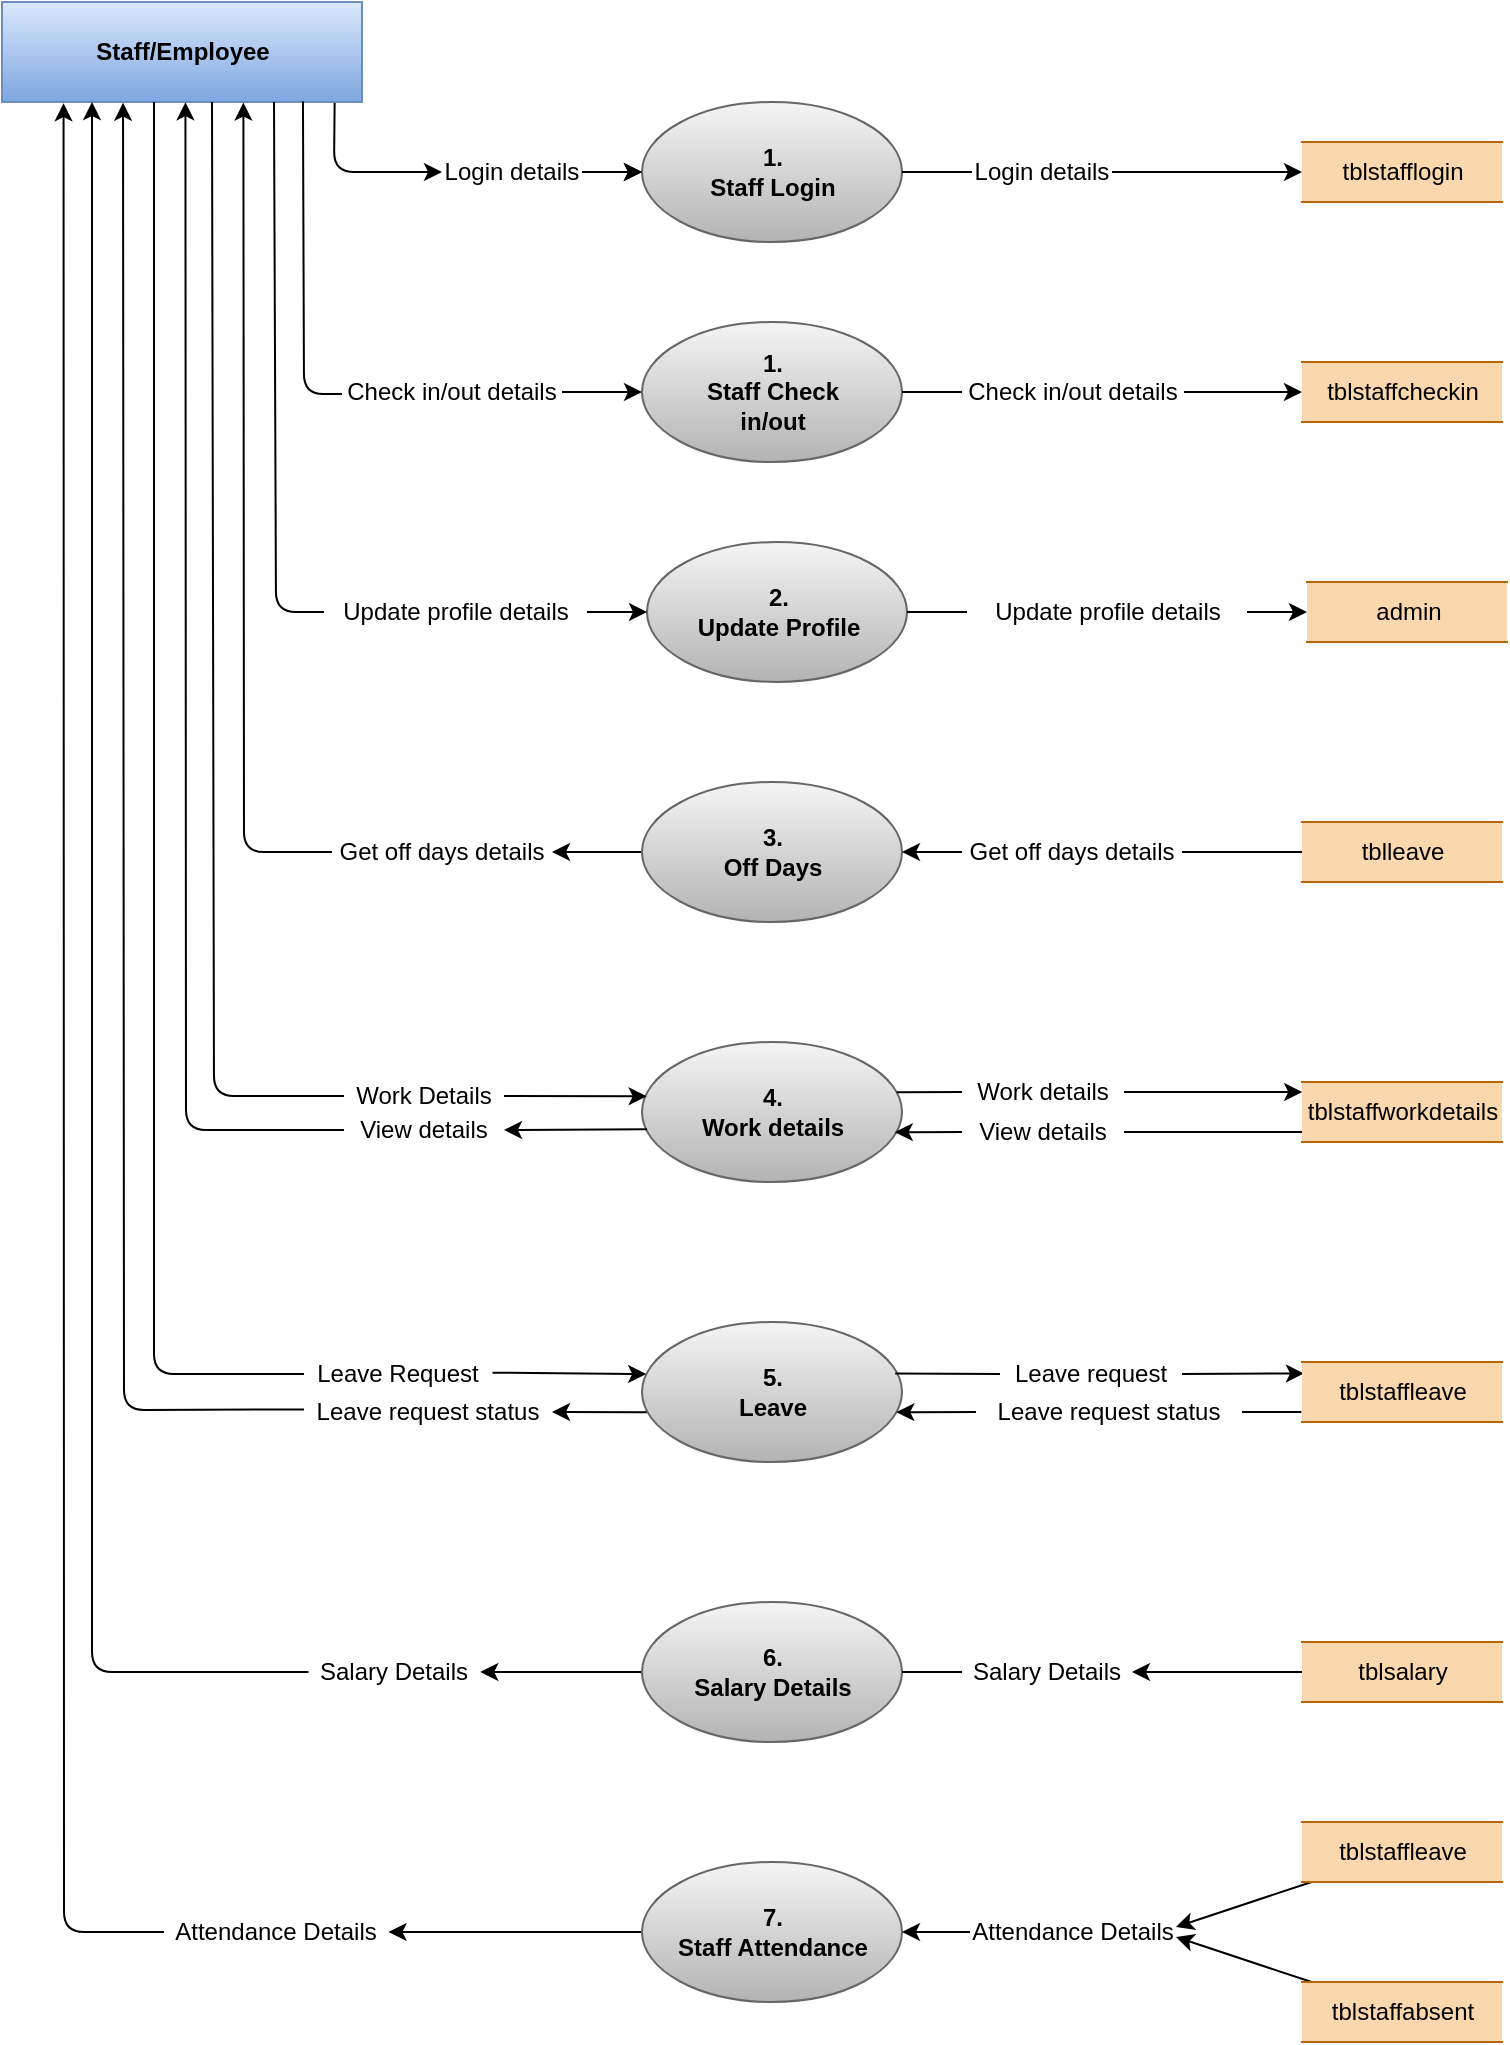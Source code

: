 <mxfile>
    <diagram id="O0kjptVvf6UF-LGHqbaI" name="Page-1">
        <mxGraphModel dx="1293" dy="1336" grid="1" gridSize="10" guides="1" tooltips="1" connect="1" arrows="1" fold="1" page="1" pageScale="1" pageWidth="827" pageHeight="1169" background="#ffffff" math="0" shadow="0">
            <root>
                <mxCell id="0"/>
                <mxCell id="1" parent="0"/>
                <mxCell id="164" value="" style="edgeStyle=none;html=1;strokeColor=#000000;exitX=0.924;exitY=1.006;exitDx=0;exitDy=0;exitPerimeter=0;" edge="1" parent="1" source="2" target="160">
                    <mxGeometry relative="1" as="geometry">
                        <mxPoint x="200" y="70" as="sourcePoint"/>
                        <Array as="points">
                            <mxPoint x="205" y="105"/>
                        </Array>
                    </mxGeometry>
                </mxCell>
                <mxCell id="2" value="&lt;font style=&quot;font-size: 12px;&quot;&gt;&lt;b&gt;Staff/Employee&lt;/b&gt;&lt;/font&gt;" style="html=1;dashed=0;whitespace=wrap;fillColor=#dae8fc;strokeColor=#6c8ebf;gradientColor=#7ea6e0;fontColor=#000000;" parent="1" vertex="1">
                    <mxGeometry x="39" y="20" width="180" height="50" as="geometry"/>
                </mxCell>
                <mxCell id="42" value="" style="edgeStyle=none;html=1;strokeColor=#000000;fontColor=#000000;entryX=0;entryY=0.5;entryDx=0;entryDy=0;startArrow=none;" parent="1" source="43" target="21" edge="1">
                    <mxGeometry relative="1" as="geometry">
                        <mxPoint x="553" y="205" as="targetPoint"/>
                    </mxGeometry>
                </mxCell>
                <mxCell id="4" value="&lt;b&gt;1.&lt;br&gt;Staff Check &lt;br&gt;in/out&lt;br&gt;&lt;/b&gt;" style="shape=ellipse;html=1;dashed=0;whitespace=wrap;perimeter=ellipsePerimeter;fontSize=12;fillColor=#f5f5f5;gradientColor=#b3b3b3;strokeColor=#666666;fontColor=#000000;" parent="1" vertex="1">
                    <mxGeometry x="359" y="180" width="130" height="70" as="geometry"/>
                </mxCell>
                <mxCell id="50" value="" style="edgeStyle=none;html=1;strokeColor=#000000;fontColor=#000000;entryX=0;entryY=0.5;entryDx=0;entryDy=0;startArrow=none;" parent="1" source="51" target="22" edge="1">
                    <mxGeometry relative="1" as="geometry">
                        <mxPoint x="596.5" y="325" as="targetPoint"/>
                    </mxGeometry>
                </mxCell>
                <mxCell id="13" value="&lt;b&gt;2.&lt;br&gt;Update Profile&lt;br&gt;&lt;/b&gt;" style="shape=ellipse;html=1;dashed=0;whitespace=wrap;perimeter=ellipsePerimeter;fontSize=12;fillColor=#f5f5f5;gradientColor=#b3b3b3;strokeColor=#666666;fontColor=#000000;" parent="1" vertex="1">
                    <mxGeometry x="361.5" y="290" width="130" height="70" as="geometry"/>
                </mxCell>
                <mxCell id="172" value="" style="edgeStyle=none;html=1;strokeColor=#000000;" edge="1" parent="1" source="14" target="71">
                    <mxGeometry relative="1" as="geometry"/>
                </mxCell>
                <mxCell id="14" value="&lt;b&gt;3.&lt;br&gt;Off Days&lt;br&gt;&lt;/b&gt;" style="shape=ellipse;html=1;dashed=0;whitespace=wrap;perimeter=ellipsePerimeter;fontSize=12;fillColor=#f5f5f5;gradientColor=#b3b3b3;strokeColor=#666666;fontColor=#000000;" parent="1" vertex="1">
                    <mxGeometry x="359" y="410" width="130" height="70" as="geometry"/>
                </mxCell>
                <mxCell id="89" value="" style="edgeStyle=none;html=1;strokeColor=#000000;fontColor=#000000;entryX=0.001;entryY=0.168;entryDx=0;entryDy=0;entryPerimeter=0;exitX=1;exitY=0.5;exitDx=0;exitDy=0;startArrow=none;" parent="1" source="90" target="24" edge="1">
                    <mxGeometry relative="1" as="geometry">
                        <mxPoint x="489" y="568" as="sourcePoint"/>
                        <mxPoint x="594" y="575" as="targetPoint"/>
                    </mxGeometry>
                </mxCell>
                <mxCell id="15" value="&lt;b&gt;4.&lt;br&gt;Work details&lt;br&gt;&lt;/b&gt;" style="shape=ellipse;html=1;dashed=0;whitespace=wrap;perimeter=ellipsePerimeter;fontSize=12;fillColor=#f5f5f5;gradientColor=#b3b3b3;strokeColor=#666666;fontColor=#000000;" parent="1" vertex="1">
                    <mxGeometry x="359" y="540" width="130" height="70" as="geometry"/>
                </mxCell>
                <mxCell id="102" value="" style="edgeStyle=none;html=1;strokeColor=#000000;fontColor=#000000;entryX=0.01;entryY=0.191;entryDx=0;entryDy=0;startArrow=none;exitX=1;exitY=0.5;exitDx=0;exitDy=0;entryPerimeter=0;" parent="1" source="105" target="25" edge="1">
                    <mxGeometry relative="1" as="geometry">
                        <mxPoint x="599" y="617.5" as="sourcePoint"/>
                        <mxPoint x="594" y="625" as="targetPoint"/>
                    </mxGeometry>
                </mxCell>
                <mxCell id="16" value="&lt;b&gt;5.&lt;br&gt;Leave&lt;br&gt;&lt;/b&gt;" style="shape=ellipse;html=1;dashed=0;whitespace=wrap;perimeter=ellipsePerimeter;fontSize=12;fillColor=#f5f5f5;gradientColor=#b3b3b3;strokeColor=#666666;fontColor=#000000;" parent="1" vertex="1">
                    <mxGeometry x="359" y="680" width="130" height="70" as="geometry"/>
                </mxCell>
                <mxCell id="176" value="" style="edgeStyle=none;html=1;strokeColor=#000000;" edge="1" parent="1" source="17" target="119">
                    <mxGeometry relative="1" as="geometry"/>
                </mxCell>
                <mxCell id="17" value="&lt;b&gt;6.&lt;br&gt;Salary Details&lt;br&gt;&lt;/b&gt;" style="shape=ellipse;html=1;dashed=0;whitespace=wrap;perimeter=ellipsePerimeter;fontSize=12;fillColor=#f5f5f5;gradientColor=#b3b3b3;strokeColor=#666666;fontColor=#000000;" parent="1" vertex="1">
                    <mxGeometry x="359" y="820" width="130" height="70" as="geometry"/>
                </mxCell>
                <mxCell id="183" value="" style="edgeStyle=none;html=1;strokeColor=#000000;" edge="1" parent="1" source="18" target="138">
                    <mxGeometry relative="1" as="geometry"/>
                </mxCell>
                <mxCell id="18" value="&lt;b&gt;7.&lt;br&gt;Staff Attendance&lt;br&gt;&lt;/b&gt;" style="shape=ellipse;html=1;dashed=0;whitespace=wrap;perimeter=ellipsePerimeter;fontSize=12;fillColor=#f5f5f5;gradientColor=#b3b3b3;strokeColor=#666666;fontColor=#000000;" parent="1" vertex="1">
                    <mxGeometry x="359" y="950" width="130" height="70" as="geometry"/>
                </mxCell>
                <mxCell id="21" value="&lt;font color=&quot;#000000&quot;&gt;tblstaffcheckin&lt;/font&gt;" style="html=1;dashed=0;whitespace=wrap;shape=partialRectangle;right=0;left=0;fontSize=12;fillColor=#fad7ac;strokeColor=#b46504;" parent="1" vertex="1">
                    <mxGeometry x="689" y="200" width="100" height="30" as="geometry"/>
                </mxCell>
                <mxCell id="22" value="&lt;font color=&quot;#000000&quot;&gt;admin&lt;/font&gt;" style="html=1;dashed=0;whitespace=wrap;shape=partialRectangle;right=0;left=0;fontSize=12;fillColor=#fad7ac;strokeColor=#b46504;" parent="1" vertex="1">
                    <mxGeometry x="691.5" y="310" width="100" height="30" as="geometry"/>
                </mxCell>
                <mxCell id="23" value="&lt;font color=&quot;#000000&quot;&gt;tblleave&lt;/font&gt;" style="html=1;dashed=0;whitespace=wrap;shape=partialRectangle;right=0;left=0;fontSize=12;fillColor=#fad7ac;strokeColor=#b46504;" parent="1" vertex="1">
                    <mxGeometry x="689" y="430" width="100" height="30" as="geometry"/>
                </mxCell>
                <mxCell id="24" value="&lt;font color=&quot;#000000&quot;&gt;tblstaffworkdetails&lt;/font&gt;" style="html=1;dashed=0;whitespace=wrap;shape=partialRectangle;right=0;left=0;fontSize=12;fillColor=#fad7ac;strokeColor=#b46504;" parent="1" vertex="1">
                    <mxGeometry x="689" y="560" width="100" height="30" as="geometry"/>
                </mxCell>
                <mxCell id="25" value="&lt;font color=&quot;#000000&quot;&gt;tblstaffleave&lt;/font&gt;" style="html=1;dashed=0;whitespace=wrap;shape=partialRectangle;right=0;left=0;fontSize=12;fillColor=#fad7ac;strokeColor=#b46504;" parent="1" vertex="1">
                    <mxGeometry x="689" y="700" width="100" height="30" as="geometry"/>
                </mxCell>
                <mxCell id="175" value="" style="edgeStyle=none;html=1;strokeColor=#000000;" edge="1" parent="1" source="26" target="123">
                    <mxGeometry relative="1" as="geometry"/>
                </mxCell>
                <mxCell id="26" value="&lt;font color=&quot;#000000&quot;&gt;tblsalary&lt;/font&gt;" style="html=1;dashed=0;whitespace=wrap;shape=partialRectangle;right=0;left=0;fontSize=12;fillColor=#fad7ac;strokeColor=#b46504;" parent="1" vertex="1">
                    <mxGeometry x="689" y="840" width="100" height="30" as="geometry"/>
                </mxCell>
                <mxCell id="180" value="" style="edgeStyle=none;html=1;strokeColor=#000000;entryX=1;entryY=0.25;entryDx=0;entryDy=0;" edge="1" parent="1" source="27" target="130">
                    <mxGeometry relative="1" as="geometry">
                        <mxPoint x="630" y="860" as="targetPoint"/>
                    </mxGeometry>
                </mxCell>
                <mxCell id="27" value="&lt;font color=&quot;#000000&quot;&gt;tblstaffleave&lt;/font&gt;&lt;span style=&quot;color: rgba(0, 0, 0, 0); font-family: monospace; font-size: 0px; text-align: start;&quot;&gt;%3CmxGraphModel%3E%3Croot%3E%3CmxCell%20id%3D%220%22%2F%3E%3CmxCell%20id%3D%221%22%20parent%3D%220%22%2F%3E%3CmxCell%20id%3D%222%22%20value%3D%22%26lt%3Bfont%20color%3D%26quot%3B%23000000%26quot%3B%26gt%3Btblsalary%26lt%3B%2Ffont%26gt%3B%22%20style%3D%22html%3D1%3Bdashed%3D0%3Bwhitespace%3Dwrap%3Bshape%3DpartialRectangle%3Bright%3D0%3Bleft%3D0%3BfontSize%3D12%3BfillColor%3Dnone%3BstrokeColor%3D%23000000%3B%22%20vertex%3D%221%22%20parent%3D%221%22%3E%3CmxGeometry%20x%3D%22690%22%20y%3D%22740%22%20width%3D%22100%22%20height%3D%2230%22%20as%3D%22geometry%22%2F%3E%3C%2FmxCell%3E%3C%2Froot%3E%3C%2FmxGraphModel%3E&lt;/span&gt;" style="html=1;dashed=0;whitespace=wrap;shape=partialRectangle;right=0;left=0;fontSize=12;fillColor=#fad7ac;strokeColor=#b46504;" parent="1" vertex="1">
                    <mxGeometry x="689" y="930" width="100" height="30" as="geometry"/>
                </mxCell>
                <mxCell id="39" value="" style="endArrow=none;html=1;strokeColor=#000000;entryX=0;entryY=0.5;entryDx=0;entryDy=0;exitX=0.836;exitY=0.992;exitDx=0;exitDy=0;exitPerimeter=0;" parent="1" source="2" edge="1">
                    <mxGeometry width="50" height="50" relative="1" as="geometry">
                        <mxPoint x="188.58" y="70.95" as="sourcePoint"/>
                        <mxPoint x="209" y="216" as="targetPoint"/>
                        <Array as="points">
                            <mxPoint x="190" y="216"/>
                        </Array>
                    </mxGeometry>
                </mxCell>
                <mxCell id="40" value="" style="edgeStyle=none;html=1;strokeColor=#000000;fontColor=#000000;" parent="1" source="38" target="4" edge="1">
                    <mxGeometry relative="1" as="geometry"/>
                </mxCell>
                <mxCell id="38" value="Check in/out details" style="text;html=1;strokeColor=none;fillColor=none;align=center;verticalAlign=middle;whiteSpace=wrap;rounded=0;fontColor=#000000;" parent="1" vertex="1">
                    <mxGeometry x="209" y="200" width="110" height="30" as="geometry"/>
                </mxCell>
                <mxCell id="44" value="" style="edgeStyle=none;html=1;strokeColor=#000000;fontColor=#000000;entryX=0;entryY=0.5;entryDx=0;entryDy=0;endArrow=none;" parent="1" source="4" target="43" edge="1">
                    <mxGeometry relative="1" as="geometry">
                        <mxPoint x="448" y="205" as="sourcePoint"/>
                        <mxPoint x="659" y="205" as="targetPoint"/>
                    </mxGeometry>
                </mxCell>
                <mxCell id="43" value="Check in/out details" style="text;html=1;strokeColor=none;fillColor=none;align=center;verticalAlign=middle;whiteSpace=wrap;rounded=0;fontColor=#000000;" parent="1" vertex="1">
                    <mxGeometry x="519" y="200" width="111" height="30" as="geometry"/>
                </mxCell>
                <mxCell id="45" value="" style="endArrow=none;html=1;strokeColor=#000000;entryX=0;entryY=0.5;entryDx=0;entryDy=0;" parent="1" target="46" edge="1">
                    <mxGeometry width="50" height="50" relative="1" as="geometry">
                        <mxPoint x="175" y="70" as="sourcePoint"/>
                        <mxPoint x="188.24" y="325" as="targetPoint"/>
                        <Array as="points">
                            <mxPoint x="176" y="325"/>
                        </Array>
                    </mxGeometry>
                </mxCell>
                <mxCell id="48" value="" style="edgeStyle=none;html=1;strokeColor=#000000;fontColor=#000000;" parent="1" target="13" edge="1">
                    <mxGeometry relative="1" as="geometry">
                        <mxPoint x="331.5" y="325" as="sourcePoint"/>
                    </mxGeometry>
                </mxCell>
                <mxCell id="46" value="Update profile details" style="text;html=1;strokeColor=none;fillColor=none;align=center;verticalAlign=middle;whiteSpace=wrap;rounded=0;fontColor=#000000;" parent="1" vertex="1">
                    <mxGeometry x="200" y="310" width="132.24" height="30" as="geometry"/>
                </mxCell>
                <mxCell id="52" value="" style="edgeStyle=none;html=1;strokeColor=#000000;fontColor=#000000;entryX=0;entryY=0.5;entryDx=0;entryDy=0;endArrow=none;" parent="1" source="13" target="51" edge="1">
                    <mxGeometry relative="1" as="geometry">
                        <mxPoint x="491.5" y="325" as="sourcePoint"/>
                        <mxPoint x="661.5" y="325" as="targetPoint"/>
                    </mxGeometry>
                </mxCell>
                <mxCell id="51" value="Update profile details" style="text;html=1;strokeColor=none;fillColor=none;align=center;verticalAlign=middle;whiteSpace=wrap;rounded=0;fontColor=#000000;" parent="1" vertex="1">
                    <mxGeometry x="521.5" y="310" width="140" height="30" as="geometry"/>
                </mxCell>
                <mxCell id="67" value="" style="endArrow=classic;html=1;strokeColor=#000000;fontColor=#000000;startArrow=none;exitX=0;exitY=0.5;exitDx=0;exitDy=0;entryX=1;entryY=0.5;entryDx=0;entryDy=0;" parent="1" source="69" edge="1" target="14">
                    <mxGeometry width="50" height="50" relative="1" as="geometry">
                        <mxPoint x="519" y="454.5" as="sourcePoint"/>
                        <mxPoint x="486" y="455" as="targetPoint"/>
                    </mxGeometry>
                </mxCell>
                <mxCell id="68" value="" style="endArrow=classic;html=1;strokeColor=#000000;fontColor=#000000;exitX=0;exitY=0.5;exitDx=0;exitDy=0;entryX=0.665;entryY=1.006;entryDx=0;entryDy=0;entryPerimeter=0;" parent="1" source="71" edge="1">
                    <mxGeometry width="50" height="50" relative="1" as="geometry">
                        <mxPoint x="205" y="385" as="sourcePoint"/>
                        <mxPoint x="159.7" y="70.3" as="targetPoint"/>
                        <Array as="points">
                            <mxPoint x="160" y="445"/>
                        </Array>
                    </mxGeometry>
                </mxCell>
                <mxCell id="71" value="Get off days details" style="text;html=1;strokeColor=none;fillColor=none;align=center;verticalAlign=middle;whiteSpace=wrap;rounded=0;fontColor=#000000;" parent="1" vertex="1">
                    <mxGeometry x="204" y="435" width="110" height="20" as="geometry"/>
                </mxCell>
                <mxCell id="79" value="" style="endArrow=none;html=1;strokeColor=#000000;fontColor=#000000;exitX=0;exitY=0.5;exitDx=0;exitDy=0;entryX=1;entryY=0.5;entryDx=0;entryDy=0;" parent="1" source="23" target="69" edge="1">
                    <mxGeometry width="50" height="50" relative="1" as="geometry">
                        <mxPoint x="689.0" y="460" as="sourcePoint"/>
                        <mxPoint x="649" y="453" as="targetPoint"/>
                    </mxGeometry>
                </mxCell>
                <mxCell id="69" value="Get off days details" style="text;html=1;strokeColor=none;fillColor=none;align=center;verticalAlign=middle;whiteSpace=wrap;rounded=0;fontColor=#000000;" parent="1" vertex="1">
                    <mxGeometry x="519" y="440" width="110" height="10" as="geometry"/>
                </mxCell>
                <mxCell id="85" value="" style="endArrow=none;html=1;strokeColor=#000000;entryX=0;entryY=0.5;entryDx=0;entryDy=0;" parent="1" target="87" edge="1">
                    <mxGeometry width="50" height="50" relative="1" as="geometry">
                        <mxPoint x="144" y="70" as="sourcePoint"/>
                        <mxPoint x="199" y="567" as="targetPoint"/>
                        <Array as="points">
                            <mxPoint x="145" y="567"/>
                        </Array>
                    </mxGeometry>
                </mxCell>
                <mxCell id="86" value="" style="edgeStyle=none;html=1;strokeColor=#000000;fontColor=#000000;entryX=0.018;entryY=0.388;entryDx=0;entryDy=0;entryPerimeter=0;exitX=1;exitY=0.5;exitDx=0;exitDy=0;" parent="1" source="87" target="15" edge="1">
                    <mxGeometry relative="1" as="geometry">
                        <mxPoint x="319" y="567" as="sourcePoint"/>
                        <mxPoint x="362.38" y="560.46" as="targetPoint"/>
                    </mxGeometry>
                </mxCell>
                <mxCell id="87" value="Work Details" style="text;html=1;strokeColor=none;fillColor=none;align=center;verticalAlign=middle;whiteSpace=wrap;rounded=0;fontColor=#000000;" parent="1" vertex="1">
                    <mxGeometry x="210" y="560" width="80" height="14" as="geometry"/>
                </mxCell>
                <mxCell id="91" value="" style="edgeStyle=none;html=1;strokeColor=#000000;fontColor=#000000;entryX=0;entryY=0.5;entryDx=0;entryDy=0;exitX=0.979;exitY=0.359;exitDx=0;exitDy=0;exitPerimeter=0;endArrow=none;" parent="1" source="15" target="90" edge="1">
                    <mxGeometry relative="1" as="geometry">
                        <mxPoint x="487.31" y="566.6" as="sourcePoint"/>
                        <mxPoint x="689.1" y="566.06" as="targetPoint"/>
                    </mxGeometry>
                </mxCell>
                <mxCell id="90" value="Work details" style="text;html=1;strokeColor=none;fillColor=none;align=center;verticalAlign=middle;whiteSpace=wrap;rounded=0;fontColor=#000000;" parent="1" vertex="1">
                    <mxGeometry x="519" y="560" width="81" height="10" as="geometry"/>
                </mxCell>
                <mxCell id="93" value="View details" style="text;html=1;strokeColor=none;fillColor=none;align=center;verticalAlign=middle;whiteSpace=wrap;rounded=0;fontColor=#000000;" parent="1" vertex="1">
                    <mxGeometry x="519" y="580" width="81" height="10" as="geometry"/>
                </mxCell>
                <mxCell id="95" value="" style="endArrow=none;html=1;strokeColor=#000000;fontColor=#000000;entryX=1;entryY=0.5;entryDx=0;entryDy=0;" parent="1" target="93" edge="1">
                    <mxGeometry width="50" height="50" relative="1" as="geometry">
                        <mxPoint x="689" y="585" as="sourcePoint"/>
                        <mxPoint x="629.1" y="610" as="targetPoint"/>
                    </mxGeometry>
                </mxCell>
                <mxCell id="96" value="" style="endArrow=classic;html=1;strokeColor=#000000;fontColor=#000000;startArrow=none;exitX=0;exitY=0.5;exitDx=0;exitDy=0;entryX=0.972;entryY=0.644;entryDx=0;entryDy=0;entryPerimeter=0;" parent="1" source="93" target="15" edge="1">
                    <mxGeometry width="50" height="50" relative="1" as="geometry">
                        <mxPoint x="519" y="600" as="sourcePoint"/>
                        <mxPoint x="486" y="600" as="targetPoint"/>
                    </mxGeometry>
                </mxCell>
                <mxCell id="97" value="" style="endArrow=classic;html=1;strokeColor=#000000;fontColor=#000000;exitX=0.019;exitY=0.624;exitDx=0;exitDy=0;exitPerimeter=0;entryX=1;entryY=0.5;entryDx=0;entryDy=0;" parent="1" source="15" target="98" edge="1">
                    <mxGeometry width="50" height="50" relative="1" as="geometry">
                        <mxPoint x="359" y="620" as="sourcePoint"/>
                        <mxPoint x="319" y="585" as="targetPoint"/>
                    </mxGeometry>
                </mxCell>
                <mxCell id="98" value="View details" style="text;html=1;strokeColor=none;fillColor=none;align=center;verticalAlign=middle;whiteSpace=wrap;rounded=0;fontColor=#000000;" parent="1" vertex="1">
                    <mxGeometry x="210" y="577" width="80" height="14" as="geometry"/>
                </mxCell>
                <mxCell id="99" value="" style="endArrow=classic;html=1;strokeColor=#000000;fontColor=#000000;entryX=0.554;entryY=1.002;entryDx=0;entryDy=0;entryPerimeter=0;" parent="1" source="98" edge="1">
                    <mxGeometry width="50" height="50" relative="1" as="geometry">
                        <mxPoint x="192" y="584" as="sourcePoint"/>
                        <mxPoint x="130.72" y="70.1" as="targetPoint"/>
                        <Array as="points">
                            <mxPoint x="131" y="584"/>
                        </Array>
                    </mxGeometry>
                </mxCell>
                <mxCell id="100" value="" style="endArrow=none;html=1;strokeColor=#000000;entryX=0;entryY=0.5;entryDx=0;entryDy=0;" parent="1" target="111" edge="1">
                    <mxGeometry width="50" height="50" relative="1" as="geometry">
                        <mxPoint x="115" y="70" as="sourcePoint"/>
                        <mxPoint x="172.12" y="706.0" as="targetPoint"/>
                        <Array as="points">
                            <mxPoint x="115" y="706"/>
                        </Array>
                    </mxGeometry>
                </mxCell>
                <mxCell id="104" value="" style="edgeStyle=none;html=1;strokeColor=#000000;fontColor=#000000;entryX=0;entryY=0.5;entryDx=0;entryDy=0;endArrow=none;exitX=0.974;exitY=0.368;exitDx=0;exitDy=0;exitPerimeter=0;" parent="1" source="16" target="105" edge="1">
                    <mxGeometry relative="1" as="geometry">
                        <mxPoint x="489" y="615" as="sourcePoint"/>
                        <mxPoint x="519" y="625" as="targetPoint"/>
                    </mxGeometry>
                </mxCell>
                <mxCell id="105" value="Leave request" style="text;html=1;strokeColor=none;fillColor=none;align=center;verticalAlign=middle;whiteSpace=wrap;rounded=0;fontColor=#000000;" parent="1" vertex="1">
                    <mxGeometry x="538" y="701" width="91" height="10" as="geometry"/>
                </mxCell>
                <mxCell id="106" value="Leave request status" style="text;html=1;strokeColor=none;fillColor=none;align=center;verticalAlign=middle;whiteSpace=wrap;rounded=0;fontColor=#000000;" parent="1" vertex="1">
                    <mxGeometry x="526" y="720" width="133" height="10" as="geometry"/>
                </mxCell>
                <mxCell id="107" value="" style="endArrow=none;html=1;strokeColor=#000000;fontColor=#000000;exitX=-0.003;exitY=0.833;exitDx=0;exitDy=0;exitPerimeter=0;entryX=1;entryY=0.5;entryDx=0;entryDy=0;" parent="1" source="25" target="106" edge="1">
                    <mxGeometry width="50" height="50" relative="1" as="geometry">
                        <mxPoint x="667" y="660" as="sourcePoint"/>
                        <mxPoint x="617" y="680" as="targetPoint"/>
                    </mxGeometry>
                </mxCell>
                <mxCell id="108" value="" style="endArrow=classic;html=1;strokeColor=#000000;fontColor=#000000;startArrow=none;exitX=0;exitY=0.5;exitDx=0;exitDy=0;entryX=0.978;entryY=0.644;entryDx=0;entryDy=0;entryPerimeter=0;" parent="1" source="106" target="16" edge="1">
                    <mxGeometry width="50" height="50" relative="1" as="geometry">
                        <mxPoint x="517" y="650" as="sourcePoint"/>
                        <mxPoint x="483.36" y="650.08" as="targetPoint"/>
                    </mxGeometry>
                </mxCell>
                <mxCell id="112" value="" style="edgeStyle=none;html=1;strokeColor=#000000;fontColor=#000000;entryX=0.016;entryY=0.372;entryDx=0;entryDy=0;entryPerimeter=0;" parent="1" target="16" edge="1">
                    <mxGeometry relative="1" as="geometry">
                        <mxPoint x="284.24" y="705.313" as="sourcePoint"/>
                        <mxPoint x="362.38" y="704.22" as="targetPoint"/>
                    </mxGeometry>
                </mxCell>
                <mxCell id="111" value="Leave Request" style="text;html=1;strokeColor=none;fillColor=none;align=center;verticalAlign=middle;whiteSpace=wrap;rounded=0;fontColor=#000000;" parent="1" vertex="1">
                    <mxGeometry x="190" y="699" width="94.24" height="14" as="geometry"/>
                </mxCell>
                <mxCell id="113" value="" style="endArrow=classic;html=1;strokeColor=#000000;fontColor=#000000;exitX=0.018;exitY=0.644;exitDx=0;exitDy=0;exitPerimeter=0;entryX=1;entryY=0.5;entryDx=0;entryDy=0;" parent="1" source="16" target="114" edge="1">
                    <mxGeometry width="50" height="50" relative="1" as="geometry">
                        <mxPoint x="359" y="635" as="sourcePoint"/>
                        <mxPoint x="309" y="635" as="targetPoint"/>
                    </mxGeometry>
                </mxCell>
                <mxCell id="114" value="Leave request status" style="text;html=1;strokeColor=none;fillColor=none;align=center;verticalAlign=middle;whiteSpace=wrap;rounded=0;fontColor=#000000;" parent="1" vertex="1">
                    <mxGeometry x="190" y="718" width="124" height="14" as="geometry"/>
                </mxCell>
                <mxCell id="115" value="" style="endArrow=classic;html=1;strokeColor=#000000;fontColor=#000000;entryX=0.364;entryY=1.027;entryDx=0;entryDy=0;entryPerimeter=0;exitX=0;exitY=0.408;exitDx=0;exitDy=0;exitPerimeter=0;" parent="1" edge="1" source="114">
                    <mxGeometry width="50" height="50" relative="1" as="geometry">
                        <mxPoint x="168.5" y="724" as="sourcePoint"/>
                        <mxPoint x="99.52" y="70.35" as="targetPoint"/>
                        <Array as="points">
                            <mxPoint x="100" y="724"/>
                        </Array>
                    </mxGeometry>
                </mxCell>
                <mxCell id="119" value="Salary Details" style="text;html=1;strokeColor=none;fillColor=none;align=center;verticalAlign=middle;whiteSpace=wrap;rounded=0;fontColor=#000000;" parent="1" vertex="1">
                    <mxGeometry x="192.24" y="848" width="85.88" height="14" as="geometry"/>
                </mxCell>
                <mxCell id="124" value="" style="edgeStyle=none;html=1;strokeColor=#000000;fontColor=#000000;entryX=0;entryY=0.5;entryDx=0;entryDy=0;endArrow=none;" parent="1" source="17" target="123" edge="1">
                    <mxGeometry relative="1" as="geometry">
                        <mxPoint x="489.0" y="745.0" as="sourcePoint"/>
                        <mxPoint x="689" y="745.0" as="targetPoint"/>
                    </mxGeometry>
                </mxCell>
                <mxCell id="123" value="Salary Details" style="text;html=1;strokeColor=none;fillColor=none;align=center;verticalAlign=middle;whiteSpace=wrap;rounded=0;fontColor=#000000;" parent="1" vertex="1">
                    <mxGeometry x="519" y="840" width="85" height="30" as="geometry"/>
                </mxCell>
                <mxCell id="182" value="" style="edgeStyle=none;html=1;strokeColor=#000000;" edge="1" parent="1" source="130" target="18">
                    <mxGeometry relative="1" as="geometry"/>
                </mxCell>
                <mxCell id="130" value="Attendance Details" style="text;html=1;strokeColor=none;fillColor=none;align=center;verticalAlign=middle;whiteSpace=wrap;rounded=0;fontColor=#000000;" parent="1" vertex="1">
                    <mxGeometry x="523" y="980" width="103" height="10" as="geometry"/>
                </mxCell>
                <mxCell id="138" value="Attendance Details" style="text;html=1;strokeColor=none;fillColor=none;align=center;verticalAlign=middle;whiteSpace=wrap;rounded=0;fontColor=#000000;" parent="1" vertex="1">
                    <mxGeometry x="120.0" y="978" width="112.26" height="14" as="geometry"/>
                </mxCell>
                <mxCell id="139" value="" style="endArrow=classic;html=1;strokeColor=#000000;fontColor=#000000;entryX=0.171;entryY=1.012;entryDx=0;entryDy=0;entryPerimeter=0;exitX=0;exitY=0.5;exitDx=0;exitDy=0;" parent="1" source="138" edge="1" target="2">
                    <mxGeometry width="50" height="50" relative="1" as="geometry">
                        <mxPoint x="70" y="990" as="sourcePoint"/>
                        <mxPoint x="99.48" y="69.65" as="targetPoint"/>
                        <Array as="points">
                            <mxPoint x="70" y="985"/>
                        </Array>
                    </mxGeometry>
                </mxCell>
                <mxCell id="159" value="&lt;b&gt;1.&lt;br&gt;Staff Login&lt;br&gt;&lt;/b&gt;" style="shape=ellipse;html=1;dashed=0;whitespace=wrap;perimeter=ellipsePerimeter;fontSize=12;fillColor=#f5f5f5;gradientColor=#b3b3b3;strokeColor=#666666;fontColor=#000000;" vertex="1" parent="1">
                    <mxGeometry x="359" y="70" width="130" height="70" as="geometry"/>
                </mxCell>
                <mxCell id="161" value="" style="edgeStyle=none;html=1;" edge="1" parent="1" source="160" target="159">
                    <mxGeometry relative="1" as="geometry"/>
                </mxCell>
                <mxCell id="162" value="" style="edgeStyle=none;html=1;strokeColor=#000000;" edge="1" parent="1" source="160" target="159">
                    <mxGeometry relative="1" as="geometry"/>
                </mxCell>
                <mxCell id="160" value="Login details" style="text;html=1;strokeColor=none;fillColor=none;align=center;verticalAlign=middle;whiteSpace=wrap;rounded=0;fontColor=#000000;" vertex="1" parent="1">
                    <mxGeometry x="259" y="90" width="70" height="30" as="geometry"/>
                </mxCell>
                <mxCell id="169" value="" style="edgeStyle=none;html=1;strokeColor=#000000;" edge="1" parent="1" source="165" target="168">
                    <mxGeometry relative="1" as="geometry"/>
                </mxCell>
                <mxCell id="165" value="Login details" style="text;html=1;strokeColor=none;fillColor=none;align=center;verticalAlign=middle;whiteSpace=wrap;rounded=0;fontColor=#000000;" vertex="1" parent="1">
                    <mxGeometry x="524" y="90" width="70" height="30" as="geometry"/>
                </mxCell>
                <mxCell id="168" value="&lt;font color=&quot;#000000&quot;&gt;tblstafflogin&lt;/font&gt;" style="html=1;dashed=0;whitespace=wrap;shape=partialRectangle;right=0;left=0;fontSize=12;fillColor=#fad7ac;strokeColor=#b46504;" vertex="1" parent="1">
                    <mxGeometry x="689" y="90" width="100" height="30" as="geometry"/>
                </mxCell>
                <mxCell id="170" value="" style="edgeStyle=none;html=1;strokeColor=#000000;fontColor=#000000;endArrow=none;exitX=1;exitY=0.5;exitDx=0;exitDy=0;entryX=0;entryY=0.5;entryDx=0;entryDy=0;" edge="1" parent="1" source="159" target="165">
                    <mxGeometry relative="1" as="geometry">
                        <mxPoint x="488" y="145" as="sourcePoint"/>
                        <mxPoint x="630" y="145" as="targetPoint"/>
                    </mxGeometry>
                </mxCell>
                <mxCell id="177" value="" style="endArrow=classic;html=1;strokeColor=#000000;fontColor=#000000;exitX=0;exitY=0.5;exitDx=0;exitDy=0;entryX=0.25;entryY=1;entryDx=0;entryDy=0;" edge="1" parent="1" source="119" target="2">
                    <mxGeometry width="50" height="50" relative="1" as="geometry">
                        <mxPoint x="158.74" y="743" as="sourcePoint"/>
                        <mxPoint x="110" y="-60" as="targetPoint"/>
                        <Array as="points">
                            <mxPoint x="84" y="855"/>
                        </Array>
                    </mxGeometry>
                </mxCell>
                <mxCell id="181" value="" style="edgeStyle=none;html=1;strokeColor=#000000;entryX=1;entryY=0.75;entryDx=0;entryDy=0;" edge="1" parent="1" source="178" target="130">
                    <mxGeometry relative="1" as="geometry"/>
                </mxCell>
                <mxCell id="178" value="&lt;font color=&quot;#000000&quot;&gt;tblstaffabsent&lt;/font&gt;" style="html=1;dashed=0;whitespace=wrap;shape=partialRectangle;right=0;left=0;fontSize=12;fillColor=#fad7ac;strokeColor=#b46504;" vertex="1" parent="1">
                    <mxGeometry x="689" y="1010" width="100" height="30" as="geometry"/>
                </mxCell>
            </root>
        </mxGraphModel>
    </diagram>
</mxfile>